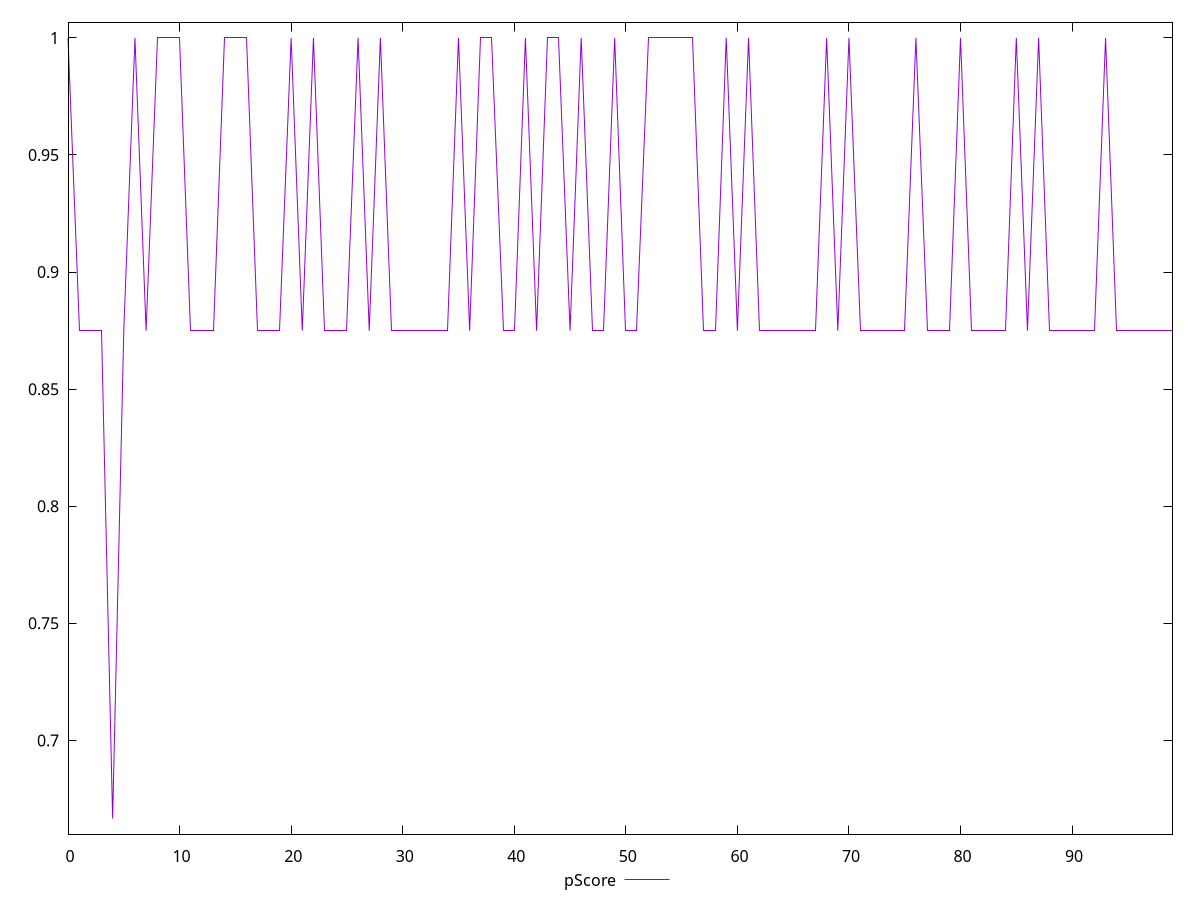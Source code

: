 reset

$pScore <<EOF
0 1
1 0.875
2 0.875
3 0.875
4 0.6666666666666666
5 0.875
6 1
7 0.875
8 1
9 1
10 1
11 0.875
12 0.875
13 0.875
14 1
15 1
16 1
17 0.875
18 0.875
19 0.875
20 1
21 0.875
22 1
23 0.875
24 0.875
25 0.875
26 1
27 0.875
28 1
29 0.875
30 0.875
31 0.875
32 0.875
33 0.875
34 0.875
35 1
36 0.875
37 1
38 1
39 0.875
40 0.875
41 1
42 0.875
43 1
44 1
45 0.875
46 1
47 0.875
48 0.875
49 1
50 0.875
51 0.875
52 1
53 1
54 1
55 1
56 1
57 0.875
58 0.875
59 1
60 0.875
61 1
62 0.875
63 0.875
64 0.875
65 0.875
66 0.875
67 0.875
68 1
69 0.875
70 1
71 0.875
72 0.875
73 0.875
74 0.875
75 0.875
76 1
77 0.875
78 0.875
79 0.875
80 1
81 0.875
82 0.875
83 0.875
84 0.875
85 1
86 0.875
87 1
88 0.875
89 0.875
90 0.875
91 0.875
92 0.875
93 1
94 0.875
95 0.875
96 0.875
97 0.875
98 0.875
99 0.875
EOF

set key outside below
set xrange [0:99]
set yrange [0.6599999999999999:1.0066666666666666]
set trange [0.6599999999999999:1.0066666666666666]
set terminal svg size 640, 500 enhanced background rgb 'white'
set output "report_00026_2021-02-22T21:38:55.199Z/uses-http2/samples/pages+cached+noadtech/pScore/values.svg"

plot $pScore title "pScore" with line

reset
